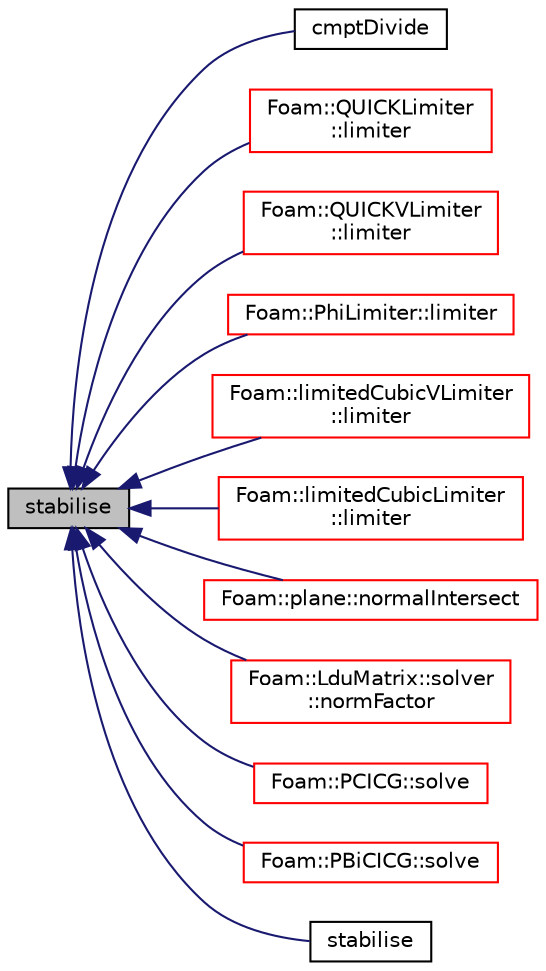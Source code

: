 digraph "stabilise"
{
  bgcolor="transparent";
  edge [fontname="Helvetica",fontsize="10",labelfontname="Helvetica",labelfontsize="10"];
  node [fontname="Helvetica",fontsize="10",shape=record];
  rankdir="LR";
  Node64732 [label="stabilise",height=0.2,width=0.4,color="black", fillcolor="grey75", style="filled", fontcolor="black"];
  Node64732 -> Node64733 [dir="back",color="midnightblue",fontsize="10",style="solid",fontname="Helvetica"];
  Node64733 [label="cmptDivide",height=0.2,width=0.4,color="black",URL="$a21851.html#a7a8b5ffacfcf8afc167cd16e10aad8aa"];
  Node64732 -> Node64734 [dir="back",color="midnightblue",fontsize="10",style="solid",fontname="Helvetica"];
  Node64734 [label="Foam::QUICKLimiter\l::limiter",height=0.2,width=0.4,color="red",URL="$a23893.html#af5b7c0e43a342d836ad21c1b3b747639"];
  Node64732 -> Node64736 [dir="back",color="midnightblue",fontsize="10",style="solid",fontname="Helvetica"];
  Node64736 [label="Foam::QUICKVLimiter\l::limiter",height=0.2,width=0.4,color="red",URL="$a23897.html#af5b7c0e43a342d836ad21c1b3b747639"];
  Node64732 -> Node64738 [dir="back",color="midnightblue",fontsize="10",style="solid",fontname="Helvetica"];
  Node64738 [label="Foam::PhiLimiter::limiter",height=0.2,width=0.4,color="red",URL="$a23885.html#afd37edbb1170019560d30bc3c3f2269b"];
  Node64732 -> Node64740 [dir="back",color="midnightblue",fontsize="10",style="solid",fontname="Helvetica"];
  Node64740 [label="Foam::limitedCubicVLimiter\l::limiter",height=0.2,width=0.4,color="red",URL="$a23833.html#af5b7c0e43a342d836ad21c1b3b747639"];
  Node64732 -> Node64742 [dir="back",color="midnightblue",fontsize="10",style="solid",fontname="Helvetica"];
  Node64742 [label="Foam::limitedCubicLimiter\l::limiter",height=0.2,width=0.4,color="red",URL="$a23829.html#af5b7c0e43a342d836ad21c1b3b747639"];
  Node64732 -> Node64744 [dir="back",color="midnightblue",fontsize="10",style="solid",fontname="Helvetica"];
  Node64744 [label="Foam::plane::normalIntersect",height=0.2,width=0.4,color="red",URL="$a28725.html#a22a90e31bd05a5b4379d001a3975fc48",tooltip="Return cut coefficient for plane and line defined by. "];
  Node64732 -> Node64753 [dir="back",color="midnightblue",fontsize="10",style="solid",fontname="Helvetica"];
  Node64753 [label="Foam::LduMatrix::solver\l::normFactor",height=0.2,width=0.4,color="red",URL="$a28109.html#a6aa0b30e627d50b23f0a20f8f7e87482",tooltip="Return the matrix norm used to normalise the residual for the. "];
  Node64732 -> Node64760 [dir="back",color="midnightblue",fontsize="10",style="solid",fontname="Helvetica"];
  Node64760 [label="Foam::PCICG::solve",height=0.2,width=0.4,color="red",URL="$a28157.html#af2a8369a85a8532bb0c9d431c0b6e7ff",tooltip="Solve the matrix with this solver. "];
  Node64732 -> Node64762 [dir="back",color="midnightblue",fontsize="10",style="solid",fontname="Helvetica"];
  Node64762 [label="Foam::PBiCICG::solve",height=0.2,width=0.4,color="red",URL="$a28153.html#af2a8369a85a8532bb0c9d431c0b6e7ff",tooltip="Solve the matrix with this solver. "];
  Node64732 -> Node64764 [dir="back",color="midnightblue",fontsize="10",style="solid",fontname="Helvetica"];
  Node64764 [label="stabilise",height=0.2,width=0.4,color="black",URL="$a21851.html#a270a6e85e72839baab10952b097fbef9"];
}
